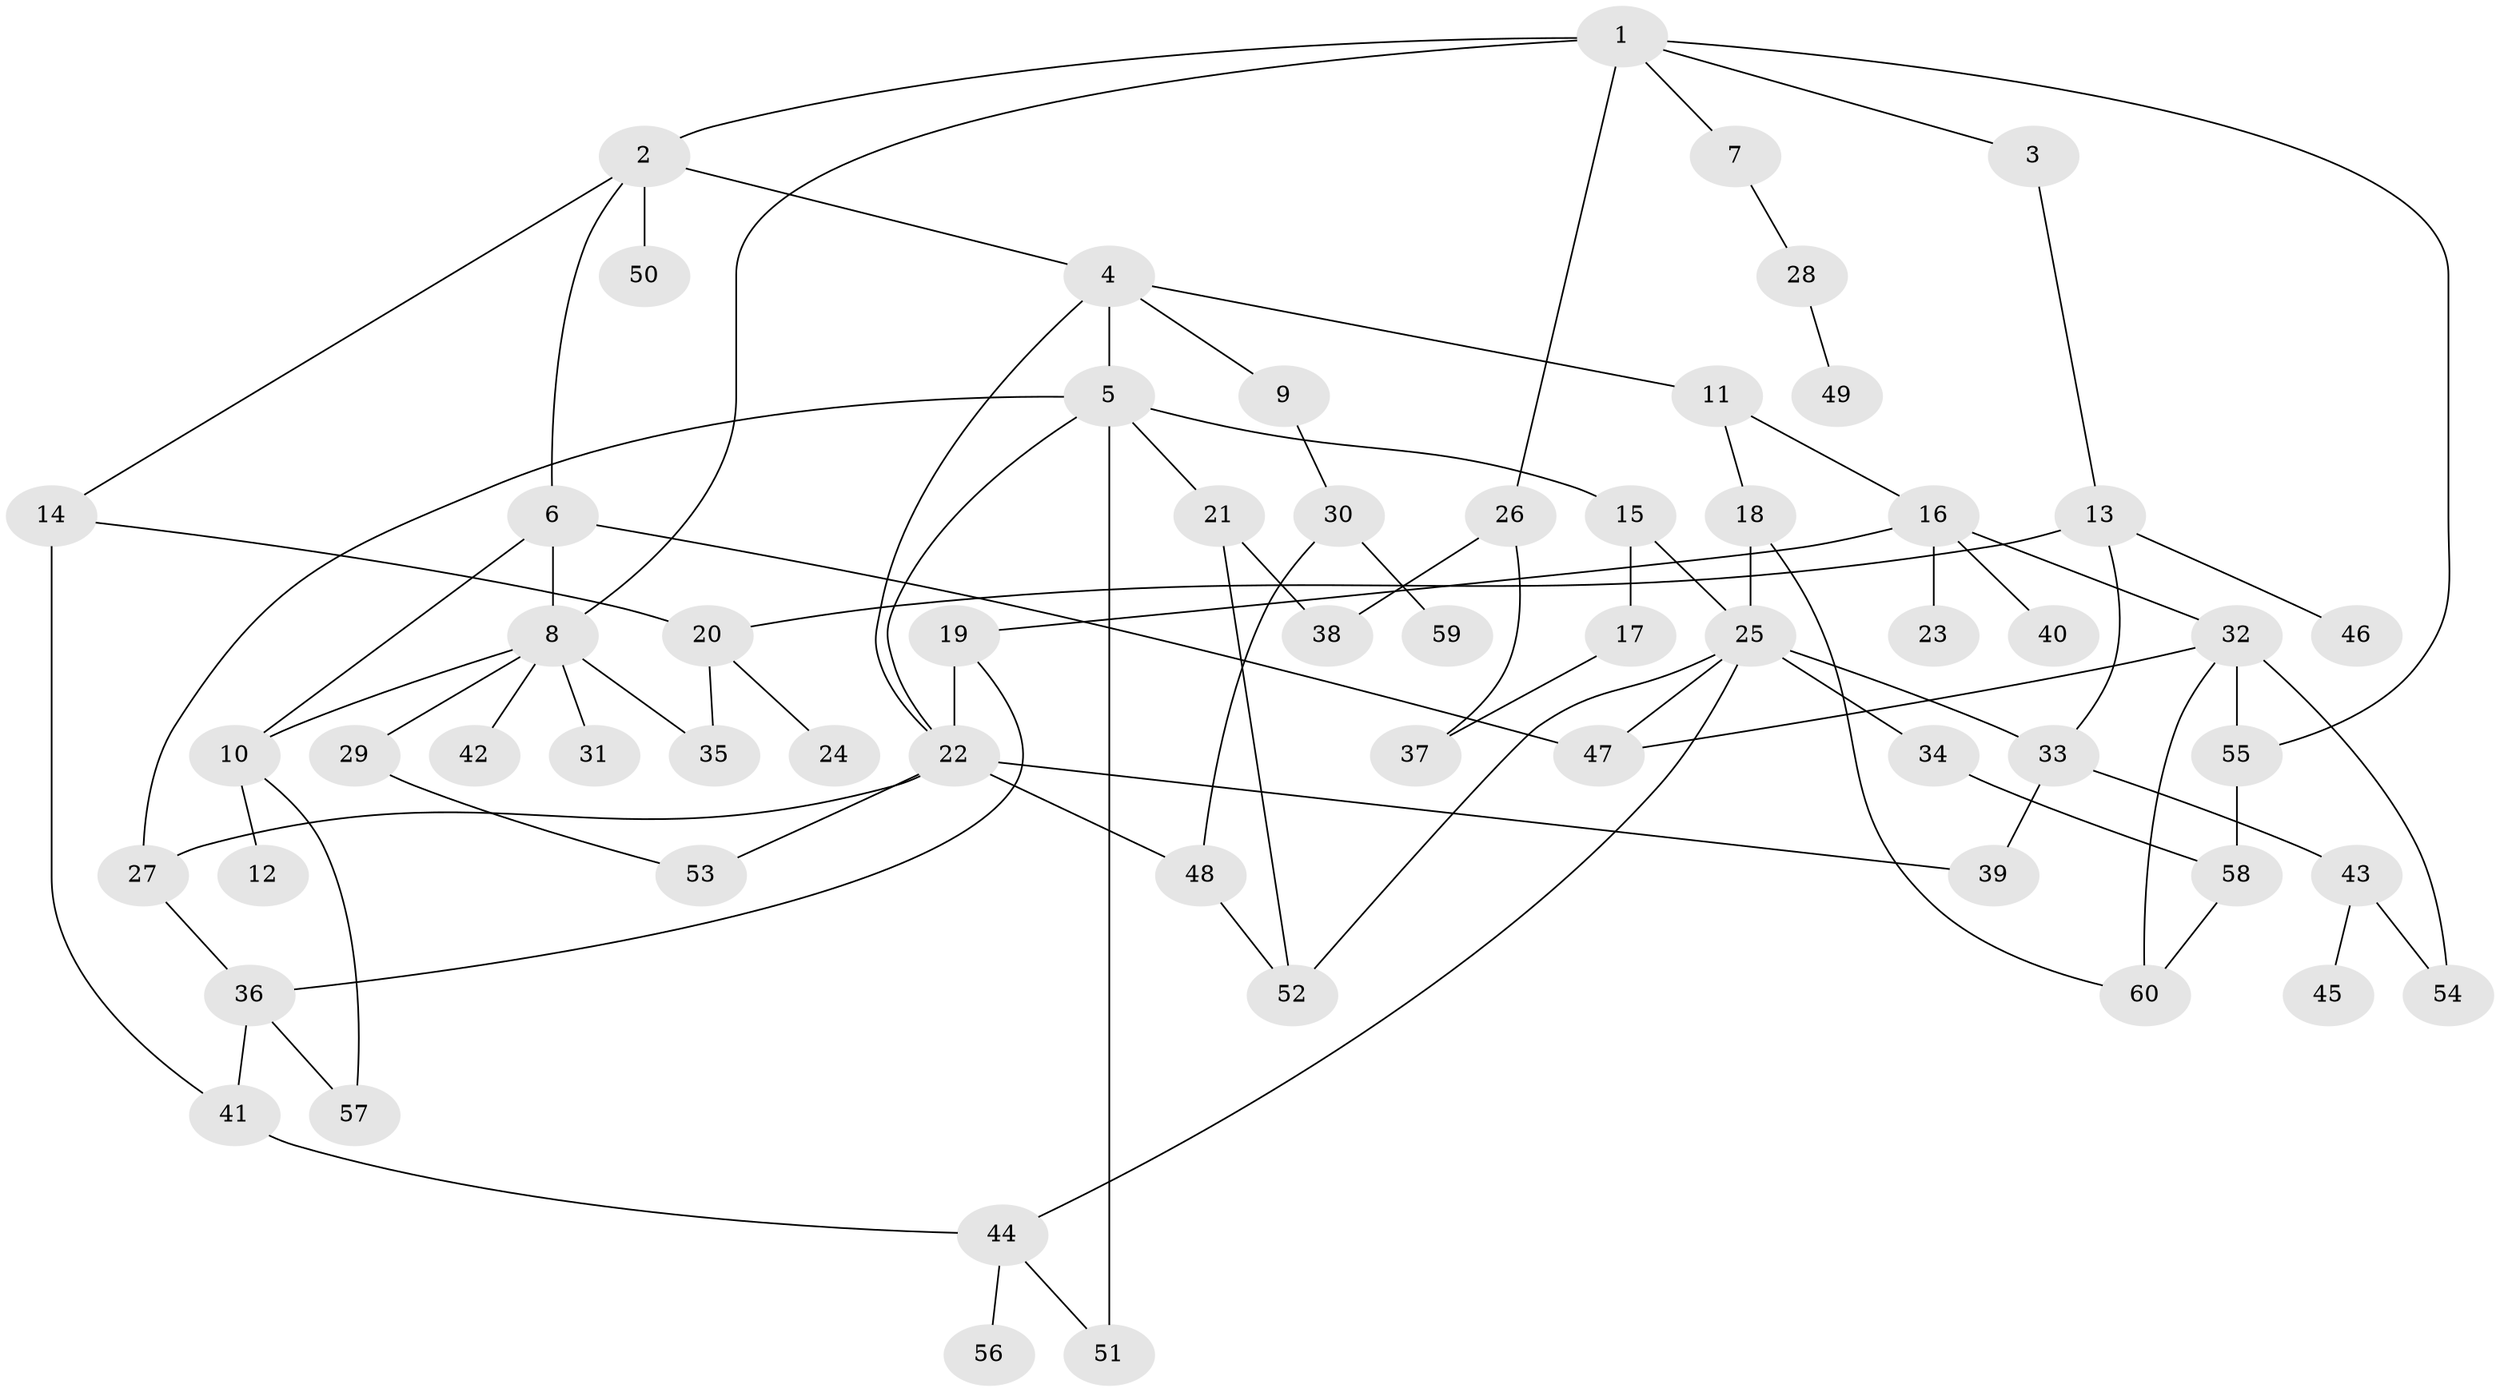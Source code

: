// coarse degree distribution, {6: 0.13513513513513514, 7: 0.05405405405405406, 5: 0.02702702702702703, 2: 0.16216216216216217, 4: 0.1891891891891892, 1: 0.21621621621621623, 3: 0.1891891891891892, 8: 0.02702702702702703}
// Generated by graph-tools (version 1.1) at 2025/41/03/06/25 10:41:28]
// undirected, 60 vertices, 87 edges
graph export_dot {
graph [start="1"]
  node [color=gray90,style=filled];
  1;
  2;
  3;
  4;
  5;
  6;
  7;
  8;
  9;
  10;
  11;
  12;
  13;
  14;
  15;
  16;
  17;
  18;
  19;
  20;
  21;
  22;
  23;
  24;
  25;
  26;
  27;
  28;
  29;
  30;
  31;
  32;
  33;
  34;
  35;
  36;
  37;
  38;
  39;
  40;
  41;
  42;
  43;
  44;
  45;
  46;
  47;
  48;
  49;
  50;
  51;
  52;
  53;
  54;
  55;
  56;
  57;
  58;
  59;
  60;
  1 -- 2;
  1 -- 3;
  1 -- 7;
  1 -- 26;
  1 -- 55;
  1 -- 8;
  2 -- 4;
  2 -- 6;
  2 -- 14;
  2 -- 50;
  3 -- 13;
  4 -- 5;
  4 -- 9;
  4 -- 11;
  4 -- 22;
  5 -- 15;
  5 -- 21;
  5 -- 27;
  5 -- 51;
  5 -- 22;
  6 -- 8;
  6 -- 10;
  6 -- 47;
  7 -- 28;
  8 -- 29;
  8 -- 31;
  8 -- 42;
  8 -- 35;
  8 -- 10;
  9 -- 30;
  10 -- 12;
  10 -- 57;
  11 -- 16;
  11 -- 18;
  13 -- 20;
  13 -- 33;
  13 -- 46;
  14 -- 41;
  14 -- 20;
  15 -- 17;
  15 -- 25;
  16 -- 19;
  16 -- 23;
  16 -- 32;
  16 -- 40;
  17 -- 37;
  18 -- 25;
  18 -- 60;
  19 -- 22;
  19 -- 36;
  20 -- 24;
  20 -- 35;
  21 -- 38;
  21 -- 52;
  22 -- 39;
  22 -- 48;
  22 -- 53;
  22 -- 27;
  25 -- 34;
  25 -- 44;
  25 -- 33;
  25 -- 47;
  25 -- 52;
  26 -- 37;
  26 -- 38;
  27 -- 36;
  28 -- 49;
  29 -- 53;
  30 -- 59;
  30 -- 48;
  32 -- 60;
  32 -- 55;
  32 -- 54;
  32 -- 47;
  33 -- 43;
  33 -- 39;
  34 -- 58;
  36 -- 41;
  36 -- 57;
  41 -- 44;
  43 -- 45;
  43 -- 54;
  44 -- 56;
  44 -- 51;
  48 -- 52;
  55 -- 58;
  58 -- 60;
}
